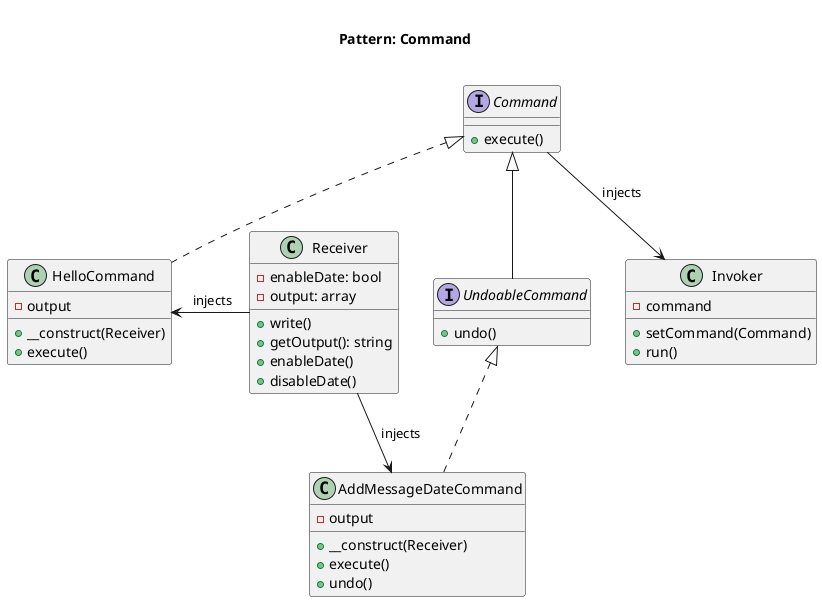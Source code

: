 @startuml
    Title <size:20>\nPattern: Command\n

    interface UndoableCommand extends Command {
        + undo()
    }

    interface Command {
        + execute()
    }

    class HelloCommand implements Command {
        - output
        + __construct(Receiver)
        + execute()
    }

    class AddMessageDateCommand implements UndoableCommand {
        - output
        + __construct(Receiver)
        + execute()
        + undo()
    }

    class Invoker {
        - command
        + setCommand(Command)
        + run()
    }

    class Receiver {
        - enableDate: bool
        - output: array
        + write()
        + getOutput(): string
        + enableDate()
        + disableDate()
    }

    Command --> Invoker: " injects"
    Receiver -left-> HelloCommand: " injects"
    Receiver --> AddMessageDateCommand: " injects"
@enduml